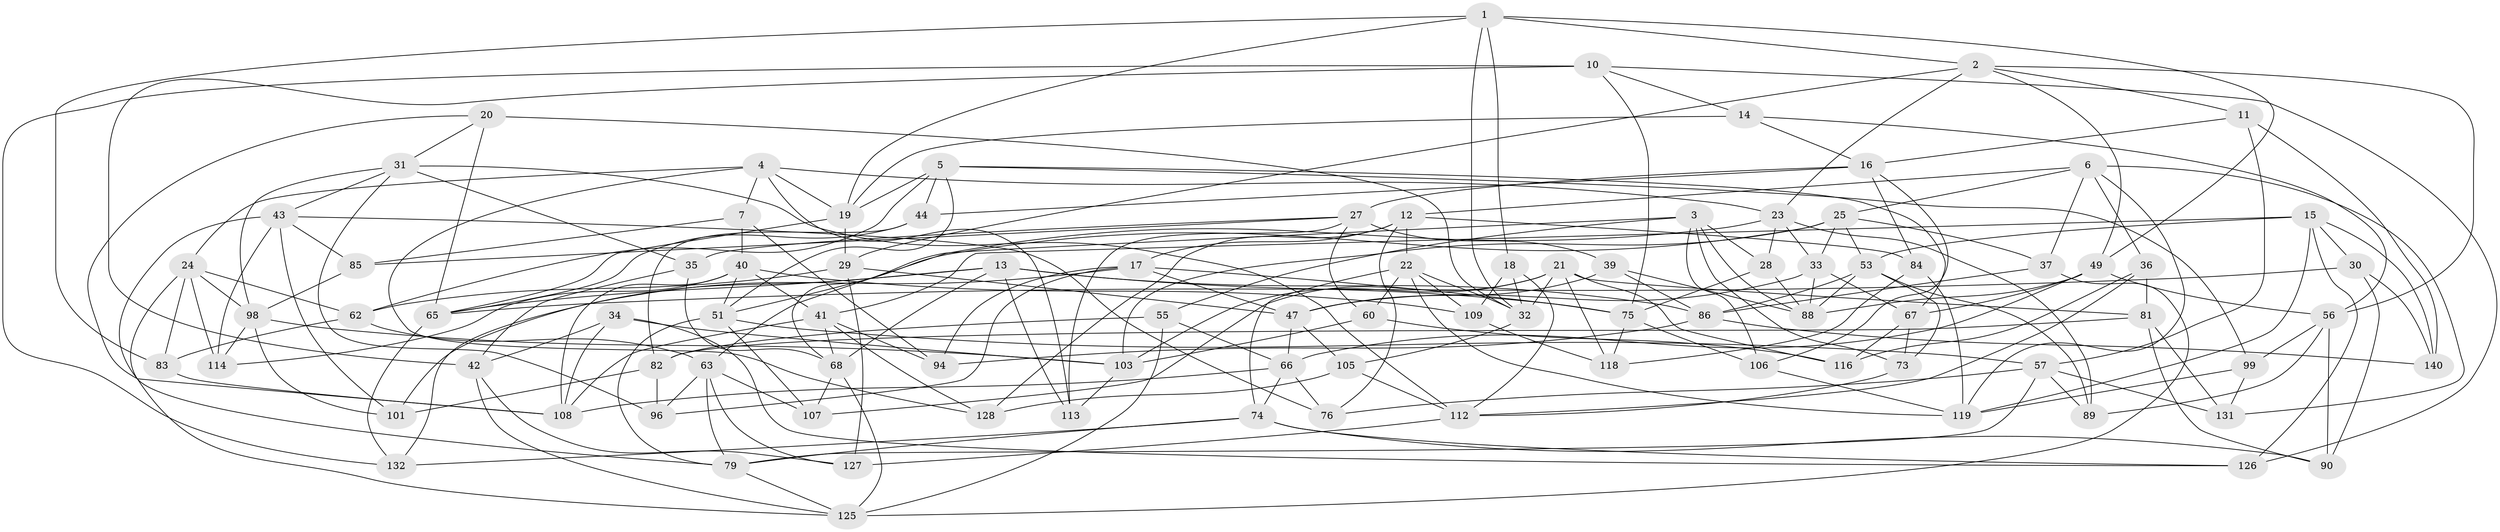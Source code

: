 // Generated by graph-tools (version 1.1) at 2025/52/02/27/25 19:52:32]
// undirected, 92 vertices, 232 edges
graph export_dot {
graph [start="1"]
  node [color=gray90,style=filled];
  1 [super="+123"];
  2 [super="+9"];
  3 [super="+8"];
  4 [super="+122"];
  5 [super="+72"];
  6 [super="+95"];
  7;
  10 [super="+59"];
  11;
  12 [super="+50"];
  13 [super="+61"];
  14;
  15 [super="+137"];
  16 [super="+93"];
  17 [super="+71"];
  18;
  19 [super="+26"];
  20;
  21 [super="+87"];
  22 [super="+45"];
  23 [super="+54"];
  24 [super="+134"];
  25 [super="+38"];
  27 [super="+58"];
  28;
  29 [super="+142"];
  30;
  31 [super="+78"];
  32 [super="+46"];
  33 [super="+52"];
  34;
  35;
  36;
  37;
  39;
  40 [super="+115"];
  41 [super="+48"];
  42 [super="+104"];
  43 [super="+80"];
  44;
  47 [super="+135"];
  49 [super="+77"];
  51 [super="+69"];
  53 [super="+64"];
  55;
  56 [super="+91"];
  57 [super="+129"];
  60;
  62 [super="+144"];
  63 [super="+70"];
  65 [super="+120"];
  66 [super="+92"];
  67 [super="+97"];
  68 [super="+100"];
  73;
  74 [super="+141"];
  75 [super="+136"];
  76;
  79 [super="+130"];
  81 [super="+139"];
  82 [super="+111"];
  83;
  84;
  85;
  86 [super="+102"];
  88 [super="+117"];
  89;
  90;
  94;
  96;
  98 [super="+143"];
  99;
  101;
  103 [super="+121"];
  105;
  106;
  107;
  108 [super="+110"];
  109;
  112 [super="+124"];
  113;
  114;
  116;
  118;
  119 [super="+133"];
  125 [super="+138"];
  126;
  127;
  128;
  131;
  132;
  140;
  1 -- 18;
  1 -- 2;
  1 -- 19;
  1 -- 83;
  1 -- 49;
  1 -- 32;
  2 -- 29;
  2 -- 11;
  2 -- 49;
  2 -- 56;
  2 -- 23;
  3 -- 68;
  3 -- 28;
  3 -- 106;
  3 -- 73;
  3 -- 55;
  3 -- 88;
  4 -- 24;
  4 -- 7;
  4 -- 19;
  4 -- 128;
  4 -- 113;
  4 -- 23;
  5 -- 19;
  5 -- 67;
  5 -- 99;
  5 -- 44;
  5 -- 62;
  5 -- 51;
  6 -- 37;
  6 -- 36;
  6 -- 25;
  6 -- 131;
  6 -- 12;
  6 -- 119;
  7 -- 85;
  7 -- 94;
  7 -- 40;
  10 -- 14;
  10 -- 42 [weight=2];
  10 -- 132;
  10 -- 75;
  10 -- 126;
  11 -- 140;
  11 -- 16;
  11 -- 57;
  12 -- 128;
  12 -- 84;
  12 -- 22;
  12 -- 76;
  12 -- 17;
  13 -- 132;
  13 -- 86;
  13 -- 75;
  13 -- 113;
  13 -- 68;
  13 -- 65;
  14 -- 56;
  14 -- 19;
  14 -- 16;
  15 -- 126;
  15 -- 41;
  15 -- 140;
  15 -- 53;
  15 -- 30;
  15 -- 119;
  16 -- 84;
  16 -- 44;
  16 -- 106;
  16 -- 27;
  17 -- 96;
  17 -- 94;
  17 -- 75;
  17 -- 101;
  17 -- 47;
  18 -- 112;
  18 -- 32;
  18 -- 109;
  19 -- 29;
  19 -- 65;
  20 -- 108;
  20 -- 65;
  20 -- 31;
  20 -- 32;
  21 -- 32;
  21 -- 107;
  21 -- 118;
  21 -- 81;
  21 -- 116;
  21 -- 103;
  22 -- 74;
  22 -- 32;
  22 -- 60;
  22 -- 109;
  22 -- 119;
  23 -- 28;
  23 -- 89;
  23 -- 33;
  23 -- 63;
  24 -- 114;
  24 -- 62;
  24 -- 83;
  24 -- 125;
  24 -- 98;
  25 -- 37;
  25 -- 51;
  25 -- 103;
  25 -- 33;
  25 -- 53;
  27 -- 113;
  27 -- 60;
  27 -- 35;
  27 -- 85;
  27 -- 39;
  28 -- 88;
  28 -- 75;
  29 -- 62 [weight=2];
  29 -- 127;
  29 -- 47;
  30 -- 65;
  30 -- 90;
  30 -- 140;
  31 -- 35;
  31 -- 96;
  31 -- 112;
  31 -- 43;
  31 -- 98;
  32 -- 105;
  33 -- 88;
  33 -- 67 [weight=2];
  33 -- 47;
  34 -- 126;
  34 -- 103;
  34 -- 108;
  34 -- 42;
  35 -- 42;
  35 -- 68;
  36 -- 112;
  36 -- 116;
  36 -- 81;
  37 -- 125;
  37 -- 86;
  39 -- 47;
  39 -- 88;
  39 -- 86;
  40 -- 108;
  40 -- 114;
  40 -- 51;
  40 -- 109;
  40 -- 41;
  41 -- 94;
  41 -- 108;
  41 -- 68;
  41 -- 128;
  42 -- 125;
  42 -- 127;
  43 -- 114;
  43 -- 85;
  43 -- 101;
  43 -- 76;
  43 -- 79;
  44 -- 65;
  44 -- 82;
  47 -- 105;
  47 -- 66;
  49 -- 56;
  49 -- 67;
  49 -- 88;
  49 -- 66;
  51 -- 79;
  51 -- 107;
  51 -- 57;
  53 -- 73;
  53 -- 86;
  53 -- 88;
  53 -- 89;
  55 -- 82;
  55 -- 125;
  55 -- 66;
  56 -- 89;
  56 -- 99;
  56 -- 90;
  57 -- 89;
  57 -- 131;
  57 -- 76;
  57 -- 79;
  60 -- 116;
  60 -- 103;
  62 -- 83;
  62 -- 63;
  63 -- 107;
  63 -- 79;
  63 -- 96;
  63 -- 127;
  65 -- 132;
  66 -- 74;
  66 -- 76;
  66 -- 108;
  67 -- 116;
  67 -- 73;
  68 -- 107;
  68 -- 125;
  73 -- 112;
  74 -- 79;
  74 -- 132;
  74 -- 90;
  74 -- 126;
  75 -- 106;
  75 -- 118;
  79 -- 125;
  81 -- 131;
  81 -- 82 [weight=2];
  81 -- 90;
  82 -- 96;
  82 -- 101;
  83 -- 108;
  84 -- 118;
  84 -- 119;
  85 -- 98;
  86 -- 140;
  86 -- 94;
  98 -- 114;
  98 -- 101;
  98 -- 103;
  99 -- 131;
  99 -- 119;
  103 -- 113;
  105 -- 112;
  105 -- 128;
  106 -- 119;
  109 -- 118;
  112 -- 127;
}
